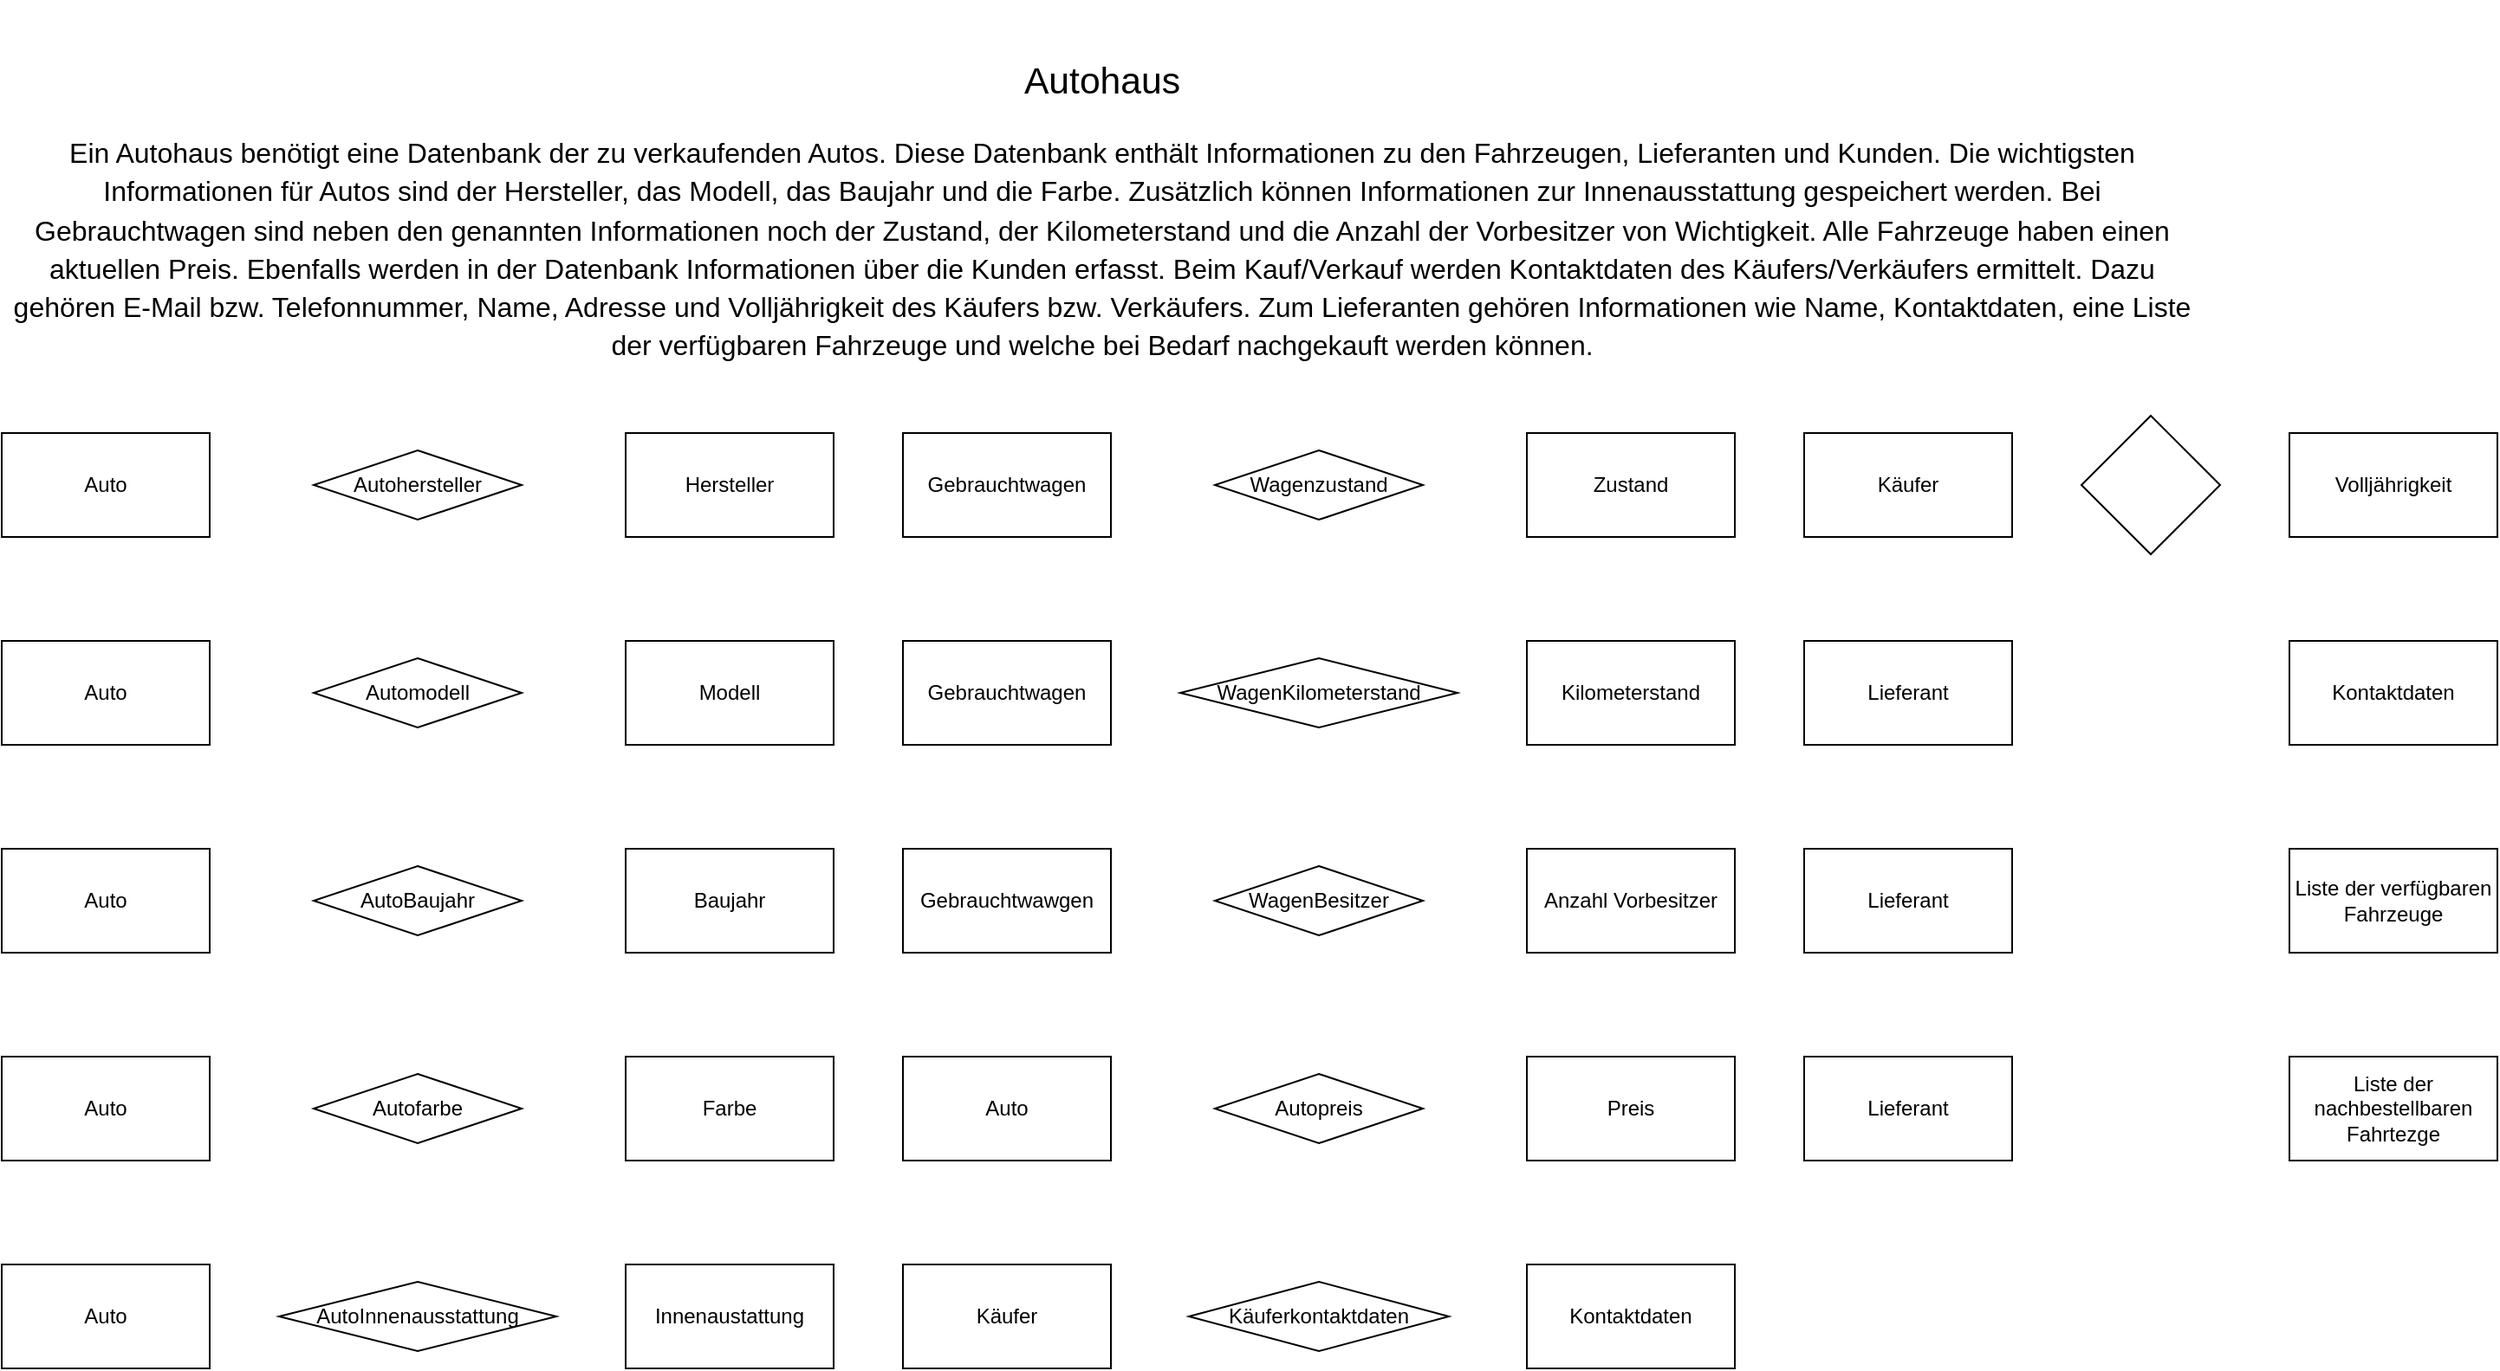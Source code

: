 <mxfile version="14.5.7" type="github" pages="2">
  <diagram id="IvafYgpCYRXgX-JP5Jq7" name="Page-1">
    <mxGraphModel dx="1447" dy="750" grid="1" gridSize="10" guides="1" tooltips="1" connect="1" arrows="1" fold="1" page="1" pageScale="1" pageWidth="3300" pageHeight="4681" math="0" shadow="0">
      <root>
        <mxCell id="0" />
        <mxCell id="1" parent="0" />
        <mxCell id="739W72fwJbBnZSllMuie-1" value="&lt;br&gt;&lt;br&gt;&lt;b style=&quot;font-weight: normal&quot; id=&quot;docs-internal-guid-7beec195-7fff-d71c-2e84-b251b49cfc82&quot;&gt;&lt;p dir=&quot;ltr&quot; style=&quot;line-height: 1.38 ; margin-top: 0pt ; margin-bottom: 12pt&quot;&gt;&lt;span style=&quot;font-size: 16pt ; font-family: &amp;#34;arial&amp;#34; ; color: rgb(0 , 0 , 0) ; background-color: transparent ; font-weight: 400 ; font-style: normal ; font-variant: normal ; text-decoration: none ; vertical-align: baseline&quot;&gt;Autohaus&lt;/span&gt;&lt;/p&gt;&lt;p dir=&quot;ltr&quot; style=&quot;line-height: 1.38 ; margin-top: 0pt ; margin-bottom: 12pt&quot;&gt;&lt;span style=&quot;font-size: 12pt ; font-family: &amp;#34;arial&amp;#34; ; color: rgb(0 , 0 , 0) ; background-color: transparent ; font-weight: 400 ; font-style: normal ; font-variant: normal ; text-decoration: none ; vertical-align: baseline&quot;&gt;Ein Autohaus benötigt eine Datenbank der zu verkaufenden Autos. Diese Datenbank enthält Informationen zu den Fahrzeugen, Lieferanten und Kunden. Die wichtigsten Informationen für Autos sind der Hersteller, das Modell, das Baujahr und die Farbe. Zusätzlich können Informationen zur Innenausstattung gespeichert werden. Bei Gebrauchtwagen sind neben den genannten Informationen noch der Zustand, der Kilometerstand und die Anzahl der Vorbesitzer von Wichtigkeit. Alle Fahrzeuge haben einen aktuellen Preis. Ebenfalls werden in der Datenbank Informationen über die Kunden erfasst. Beim Kauf/Verkauf werden Kontaktdaten des Käufers/Verkäufers ermittelt. Dazu gehören E-Mail bzw. Telefonnummer, Name, Adresse und Volljährigkeit des Käufers bzw. Verkäufers. Zum Lieferanten gehören Informationen wie Name, Kontaktdaten, eine Liste der verfügbaren Fahrzeuge und welche bei Bedarf nachgekauft werden können.&lt;/span&gt;&lt;/p&gt;&lt;/b&gt;" style="text;html=1;strokeColor=none;fillColor=none;align=center;verticalAlign=middle;whiteSpace=wrap;rounded=0;" vertex="1" parent="1">
          <mxGeometry x="40" y="40" width="1270" height="230" as="geometry" />
        </mxCell>
        <mxCell id="739W72fwJbBnZSllMuie-2" value="Auto" style="rounded=0;whiteSpace=wrap;html=1;" vertex="1" parent="1">
          <mxGeometry x="40" y="290" width="120" height="60" as="geometry" />
        </mxCell>
        <mxCell id="739W72fwJbBnZSllMuie-3" value="Autohersteller" style="rhombus;whiteSpace=wrap;html=1;" vertex="1" parent="1">
          <mxGeometry x="220" y="300" width="120" height="40" as="geometry" />
        </mxCell>
        <mxCell id="739W72fwJbBnZSllMuie-4" value="Hersteller" style="rounded=0;whiteSpace=wrap;html=1;" vertex="1" parent="1">
          <mxGeometry x="400" y="290" width="120" height="60" as="geometry" />
        </mxCell>
        <mxCell id="739W72fwJbBnZSllMuie-5" value="Auto" style="rounded=0;whiteSpace=wrap;html=1;" vertex="1" parent="1">
          <mxGeometry x="40" y="410" width="120" height="60" as="geometry" />
        </mxCell>
        <mxCell id="739W72fwJbBnZSllMuie-6" value="Modell" style="rounded=0;whiteSpace=wrap;html=1;" vertex="1" parent="1">
          <mxGeometry x="400" y="410" width="120" height="60" as="geometry" />
        </mxCell>
        <mxCell id="739W72fwJbBnZSllMuie-7" value="Auto" style="rounded=0;whiteSpace=wrap;html=1;" vertex="1" parent="1">
          <mxGeometry x="40" y="530" width="120" height="60" as="geometry" />
        </mxCell>
        <mxCell id="739W72fwJbBnZSllMuie-8" value="Baujahr" style="rounded=0;whiteSpace=wrap;html=1;" vertex="1" parent="1">
          <mxGeometry x="400" y="530" width="120" height="60" as="geometry" />
        </mxCell>
        <mxCell id="739W72fwJbBnZSllMuie-9" value="Auto" style="rounded=0;whiteSpace=wrap;html=1;" vertex="1" parent="1">
          <mxGeometry x="40" y="650" width="120" height="60" as="geometry" />
        </mxCell>
        <mxCell id="739W72fwJbBnZSllMuie-10" value="Farbe" style="rounded=0;whiteSpace=wrap;html=1;" vertex="1" parent="1">
          <mxGeometry x="400" y="650" width="120" height="60" as="geometry" />
        </mxCell>
        <mxCell id="739W72fwJbBnZSllMuie-11" value="Auto" style="rounded=0;whiteSpace=wrap;html=1;" vertex="1" parent="1">
          <mxGeometry x="40" y="770" width="120" height="60" as="geometry" />
        </mxCell>
        <mxCell id="739W72fwJbBnZSllMuie-12" value="Innenaustattung" style="rounded=0;whiteSpace=wrap;html=1;" vertex="1" parent="1">
          <mxGeometry x="400" y="770" width="120" height="60" as="geometry" />
        </mxCell>
        <mxCell id="739W72fwJbBnZSllMuie-13" value="Gebrauchtwagen" style="rounded=0;whiteSpace=wrap;html=1;" vertex="1" parent="1">
          <mxGeometry x="560" y="290" width="120" height="60" as="geometry" />
        </mxCell>
        <mxCell id="739W72fwJbBnZSllMuie-14" value="Zustand" style="rounded=0;whiteSpace=wrap;html=1;" vertex="1" parent="1">
          <mxGeometry x="920" y="290" width="120" height="60" as="geometry" />
        </mxCell>
        <mxCell id="739W72fwJbBnZSllMuie-15" value="Wagenzustand" style="rhombus;whiteSpace=wrap;html=1;" vertex="1" parent="1">
          <mxGeometry x="740" y="300" width="120" height="40" as="geometry" />
        </mxCell>
        <mxCell id="739W72fwJbBnZSllMuie-16" value="Kilometerstand" style="rounded=0;whiteSpace=wrap;html=1;" vertex="1" parent="1">
          <mxGeometry x="920" y="410" width="120" height="60" as="geometry" />
        </mxCell>
        <mxCell id="739W72fwJbBnZSllMuie-17" value="Anzahl Vorbesitzer" style="rounded=0;whiteSpace=wrap;html=1;" vertex="1" parent="1">
          <mxGeometry x="920" y="530" width="120" height="60" as="geometry" />
        </mxCell>
        <mxCell id="739W72fwJbBnZSllMuie-18" value="Gebrauchtwagen" style="rounded=0;whiteSpace=wrap;html=1;" vertex="1" parent="1">
          <mxGeometry x="560" y="410" width="120" height="60" as="geometry" />
        </mxCell>
        <mxCell id="739W72fwJbBnZSllMuie-19" value="Gebrauchtwawgen" style="rounded=0;whiteSpace=wrap;html=1;" vertex="1" parent="1">
          <mxGeometry x="560" y="530" width="120" height="60" as="geometry" />
        </mxCell>
        <mxCell id="739W72fwJbBnZSllMuie-20" value="Auto" style="rounded=0;whiteSpace=wrap;html=1;" vertex="1" parent="1">
          <mxGeometry x="560" y="650" width="120" height="60" as="geometry" />
        </mxCell>
        <mxCell id="739W72fwJbBnZSllMuie-21" value="Preis" style="rounded=0;whiteSpace=wrap;html=1;" vertex="1" parent="1">
          <mxGeometry x="920" y="650" width="120" height="60" as="geometry" />
        </mxCell>
        <mxCell id="739W72fwJbBnZSllMuie-22" value="Käufer" style="rounded=0;whiteSpace=wrap;html=1;" vertex="1" parent="1">
          <mxGeometry x="560" y="770" width="120" height="60" as="geometry" />
        </mxCell>
        <mxCell id="739W72fwJbBnZSllMuie-23" value="Kontaktdaten" style="rounded=0;whiteSpace=wrap;html=1;" vertex="1" parent="1">
          <mxGeometry x="920" y="770" width="120" height="60" as="geometry" />
        </mxCell>
        <mxCell id="739W72fwJbBnZSllMuie-24" value="Käufer" style="rounded=0;whiteSpace=wrap;html=1;" vertex="1" parent="1">
          <mxGeometry x="1080" y="290" width="120" height="60" as="geometry" />
        </mxCell>
        <mxCell id="739W72fwJbBnZSllMuie-25" value="" style="rhombus;whiteSpace=wrap;html=1;" vertex="1" parent="1">
          <mxGeometry x="1240" y="280" width="80" height="80" as="geometry" />
        </mxCell>
        <mxCell id="739W72fwJbBnZSllMuie-26" value="Volljährigkeit" style="rounded=0;whiteSpace=wrap;html=1;" vertex="1" parent="1">
          <mxGeometry x="1360" y="290" width="120" height="60" as="geometry" />
        </mxCell>
        <mxCell id="739W72fwJbBnZSllMuie-27" value="Kontaktdaten" style="rounded=0;whiteSpace=wrap;html=1;" vertex="1" parent="1">
          <mxGeometry x="1360" y="410" width="120" height="60" as="geometry" />
        </mxCell>
        <mxCell id="739W72fwJbBnZSllMuie-28" value="Liste der verfügbaren Fahrzeuge" style="rounded=0;whiteSpace=wrap;html=1;" vertex="1" parent="1">
          <mxGeometry x="1360" y="530" width="120" height="60" as="geometry" />
        </mxCell>
        <mxCell id="739W72fwJbBnZSllMuie-29" value="Liste der nachbestellbaren Fahrtezge" style="rounded=0;whiteSpace=wrap;html=1;" vertex="1" parent="1">
          <mxGeometry x="1360" y="650" width="120" height="60" as="geometry" />
        </mxCell>
        <mxCell id="739W72fwJbBnZSllMuie-31" value="Lieferant" style="rounded=0;whiteSpace=wrap;html=1;" vertex="1" parent="1">
          <mxGeometry x="1080" y="410" width="120" height="60" as="geometry" />
        </mxCell>
        <mxCell id="739W72fwJbBnZSllMuie-32" value="Lieferant" style="rounded=0;whiteSpace=wrap;html=1;" vertex="1" parent="1">
          <mxGeometry x="1080" y="530" width="120" height="60" as="geometry" />
        </mxCell>
        <mxCell id="739W72fwJbBnZSllMuie-33" value="Lieferant" style="rounded=0;whiteSpace=wrap;html=1;" vertex="1" parent="1">
          <mxGeometry x="1080" y="650" width="120" height="60" as="geometry" />
        </mxCell>
        <mxCell id="739W72fwJbBnZSllMuie-36" value="Automodell" style="rhombus;whiteSpace=wrap;html=1;" vertex="1" parent="1">
          <mxGeometry x="220" y="420" width="120" height="40" as="geometry" />
        </mxCell>
        <mxCell id="739W72fwJbBnZSllMuie-37" value="AutoBaujahr" style="rhombus;whiteSpace=wrap;html=1;" vertex="1" parent="1">
          <mxGeometry x="220" y="540" width="120" height="40" as="geometry" />
        </mxCell>
        <mxCell id="739W72fwJbBnZSllMuie-38" value="Autofarbe" style="rhombus;whiteSpace=wrap;html=1;" vertex="1" parent="1">
          <mxGeometry x="220" y="660" width="120" height="40" as="geometry" />
        </mxCell>
        <mxCell id="739W72fwJbBnZSllMuie-39" value="AutoInnenausstattung" style="rhombus;whiteSpace=wrap;html=1;" vertex="1" parent="1">
          <mxGeometry x="200" y="780" width="160" height="40" as="geometry" />
        </mxCell>
        <mxCell id="739W72fwJbBnZSllMuie-41" value="WagenKilometerstand" style="rhombus;whiteSpace=wrap;html=1;" vertex="1" parent="1">
          <mxGeometry x="720" y="420" width="160" height="40" as="geometry" />
        </mxCell>
        <mxCell id="739W72fwJbBnZSllMuie-42" value="WagenBesitzer" style="rhombus;whiteSpace=wrap;html=1;" vertex="1" parent="1">
          <mxGeometry x="740" y="540" width="120" height="40" as="geometry" />
        </mxCell>
        <mxCell id="739W72fwJbBnZSllMuie-43" value="Autopreis" style="rhombus;whiteSpace=wrap;html=1;" vertex="1" parent="1">
          <mxGeometry x="740" y="660" width="120" height="40" as="geometry" />
        </mxCell>
        <mxCell id="739W72fwJbBnZSllMuie-44" value="Käuferkontaktdaten" style="rhombus;whiteSpace=wrap;html=1;" vertex="1" parent="1">
          <mxGeometry x="725" y="780" width="150" height="40" as="geometry" />
        </mxCell>
      </root>
    </mxGraphModel>
  </diagram>
  <diagram id="DKlnuYgH37OPeWtUBzao" name="Page-2">
    <mxGraphModel dx="868" dy="450" grid="1" gridSize="10" guides="1" tooltips="1" connect="1" arrows="1" fold="1" page="1" pageScale="1" pageWidth="827" pageHeight="1169" math="0" shadow="0">
      <root>
        <mxCell id="Bj4k8IjxLYs70TTLHFmb-0" />
        <mxCell id="Bj4k8IjxLYs70TTLHFmb-1" parent="Bj4k8IjxLYs70TTLHFmb-0" />
      </root>
    </mxGraphModel>
  </diagram>
</mxfile>
